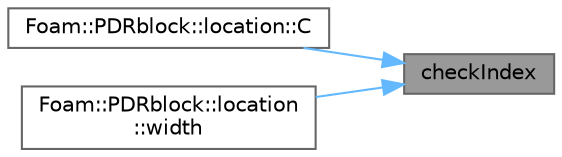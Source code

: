 digraph "checkIndex"
{
 // LATEX_PDF_SIZE
  bgcolor="transparent";
  edge [fontname=Helvetica,fontsize=10,labelfontname=Helvetica,labelfontsize=10];
  node [fontname=Helvetica,fontsize=10,shape=box,height=0.2,width=0.4];
  rankdir="RL";
  Node1 [id="Node000001",label="checkIndex",height=0.2,width=0.4,color="gray40", fillcolor="grey60", style="filled", fontcolor="black",tooltip=" "];
  Node1 -> Node2 [id="edge1_Node000001_Node000002",dir="back",color="steelblue1",style="solid",tooltip=" "];
  Node2 [id="Node000002",label="Foam::PDRblock::location::C",height=0.2,width=0.4,color="grey40", fillcolor="white", style="filled",URL="$classFoam_1_1PDRblock_1_1location.html#a4a36601912b0cd8ee875ad76578afdf5",tooltip=" "];
  Node1 -> Node3 [id="edge2_Node000001_Node000003",dir="back",color="steelblue1",style="solid",tooltip=" "];
  Node3 [id="Node000003",label="Foam::PDRblock::location\l::width",height=0.2,width=0.4,color="grey40", fillcolor="white", style="filled",URL="$classFoam_1_1PDRblock_1_1location.html#ada8d0d6705fe8529d6938aee9fa2b65e",tooltip=" "];
}
